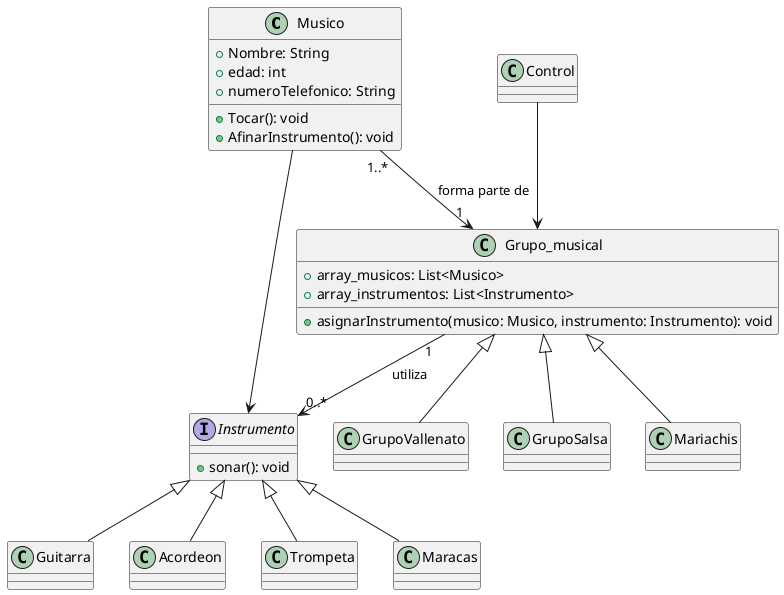@startuml DiagramaClases1 Class
class Musico {
    +Nombre: String
    +edad: int
    +numeroTelefonico: String
    +Tocar(): void
    +AfinarInstrumento(): void
}

interface Instrumento {
    +sonar(): void
}

Musico --> Instrumento

class Guitarra
class Acordeon
class Trompeta
class Maracas

Instrumento <|-- Guitarra
Instrumento <|-- Acordeon
Instrumento <|-- Trompeta
Instrumento <|-- Maracas

class Grupo_musical {
    +array_musicos: List<Musico>
    +array_instrumentos: List<Instrumento>
    +asignarInstrumento(musico: Musico, instrumento: Instrumento): void
}

Musico "1..*" --> "1" Grupo_musical : forma parte de
Grupo_musical "1" --> "0..*" Instrumento : utiliza

class Control

Control --> Grupo_musical

class GrupoVallenato
class GrupoSalsa
class Mariachis

Grupo_musical <|-- GrupoVallenato
Grupo_musical <|-- GrupoSalsa
Grupo_musical <|-- Mariachis
@enduml

